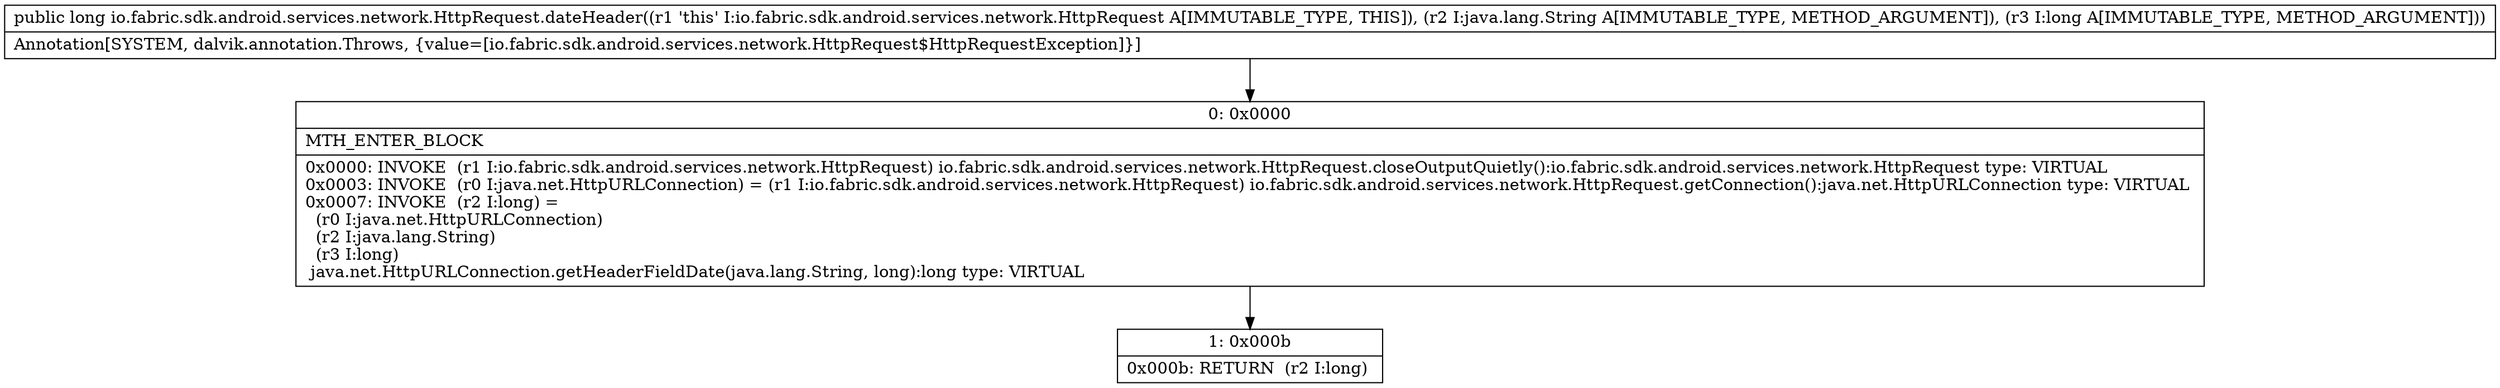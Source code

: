digraph "CFG forio.fabric.sdk.android.services.network.HttpRequest.dateHeader(Ljava\/lang\/String;J)J" {
Node_0 [shape=record,label="{0\:\ 0x0000|MTH_ENTER_BLOCK\l|0x0000: INVOKE  (r1 I:io.fabric.sdk.android.services.network.HttpRequest) io.fabric.sdk.android.services.network.HttpRequest.closeOutputQuietly():io.fabric.sdk.android.services.network.HttpRequest type: VIRTUAL \l0x0003: INVOKE  (r0 I:java.net.HttpURLConnection) = (r1 I:io.fabric.sdk.android.services.network.HttpRequest) io.fabric.sdk.android.services.network.HttpRequest.getConnection():java.net.HttpURLConnection type: VIRTUAL \l0x0007: INVOKE  (r2 I:long) = \l  (r0 I:java.net.HttpURLConnection)\l  (r2 I:java.lang.String)\l  (r3 I:long)\l java.net.HttpURLConnection.getHeaderFieldDate(java.lang.String, long):long type: VIRTUAL \l}"];
Node_1 [shape=record,label="{1\:\ 0x000b|0x000b: RETURN  (r2 I:long) \l}"];
MethodNode[shape=record,label="{public long io.fabric.sdk.android.services.network.HttpRequest.dateHeader((r1 'this' I:io.fabric.sdk.android.services.network.HttpRequest A[IMMUTABLE_TYPE, THIS]), (r2 I:java.lang.String A[IMMUTABLE_TYPE, METHOD_ARGUMENT]), (r3 I:long A[IMMUTABLE_TYPE, METHOD_ARGUMENT]))  | Annotation[SYSTEM, dalvik.annotation.Throws, \{value=[io.fabric.sdk.android.services.network.HttpRequest$HttpRequestException]\}]\l}"];
MethodNode -> Node_0;
Node_0 -> Node_1;
}

